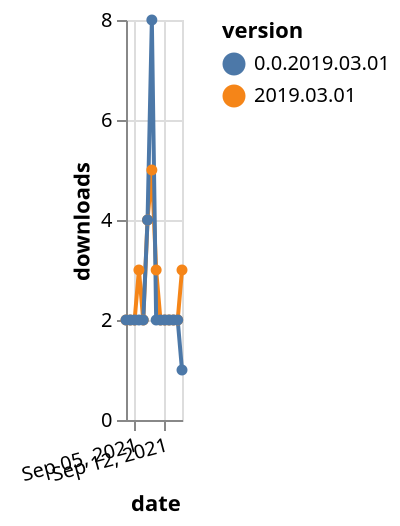 {"$schema": "https://vega.github.io/schema/vega-lite/v5.json", "description": "A simple bar chart with embedded data.", "data": {"values": [{"date": "2021-09-03", "total": 2598, "delta": 2, "version": "2019.03.01"}, {"date": "2021-09-04", "total": 2600, "delta": 2, "version": "2019.03.01"}, {"date": "2021-09-05", "total": 2602, "delta": 2, "version": "2019.03.01"}, {"date": "2021-09-06", "total": 2605, "delta": 3, "version": "2019.03.01"}, {"date": "2021-09-07", "total": 2607, "delta": 2, "version": "2019.03.01"}, {"date": "2021-09-08", "total": 2611, "delta": 4, "version": "2019.03.01"}, {"date": "2021-09-09", "total": 2616, "delta": 5, "version": "2019.03.01"}, {"date": "2021-09-10", "total": 2619, "delta": 3, "version": "2019.03.01"}, {"date": "2021-09-11", "total": 2621, "delta": 2, "version": "2019.03.01"}, {"date": "2021-09-12", "total": 2623, "delta": 2, "version": "2019.03.01"}, {"date": "2021-09-13", "total": 2625, "delta": 2, "version": "2019.03.01"}, {"date": "2021-09-14", "total": 2627, "delta": 2, "version": "2019.03.01"}, {"date": "2021-09-15", "total": 2629, "delta": 2, "version": "2019.03.01"}, {"date": "2021-09-16", "total": 2632, "delta": 3, "version": "2019.03.01"}, {"date": "2021-09-03", "total": 920, "delta": 2, "version": "0.0.2019.03.01"}, {"date": "2021-09-04", "total": 922, "delta": 2, "version": "0.0.2019.03.01"}, {"date": "2021-09-05", "total": 924, "delta": 2, "version": "0.0.2019.03.01"}, {"date": "2021-09-06", "total": 926, "delta": 2, "version": "0.0.2019.03.01"}, {"date": "2021-09-07", "total": 928, "delta": 2, "version": "0.0.2019.03.01"}, {"date": "2021-09-08", "total": 932, "delta": 4, "version": "0.0.2019.03.01"}, {"date": "2021-09-09", "total": 940, "delta": 8, "version": "0.0.2019.03.01"}, {"date": "2021-09-10", "total": 942, "delta": 2, "version": "0.0.2019.03.01"}, {"date": "2021-09-11", "total": 944, "delta": 2, "version": "0.0.2019.03.01"}, {"date": "2021-09-12", "total": 946, "delta": 2, "version": "0.0.2019.03.01"}, {"date": "2021-09-13", "total": 948, "delta": 2, "version": "0.0.2019.03.01"}, {"date": "2021-09-14", "total": 950, "delta": 2, "version": "0.0.2019.03.01"}, {"date": "2021-09-15", "total": 952, "delta": 2, "version": "0.0.2019.03.01"}, {"date": "2021-09-16", "total": 953, "delta": 1, "version": "0.0.2019.03.01"}]}, "width": "container", "mark": {"type": "line", "point": {"filled": true}}, "encoding": {"x": {"field": "date", "type": "temporal", "timeUnit": "yearmonthdate", "title": "date", "axis": {"labelAngle": -15}}, "y": {"field": "delta", "type": "quantitative", "title": "downloads"}, "color": {"field": "version", "type": "nominal"}, "tooltip": {"field": "delta"}}}